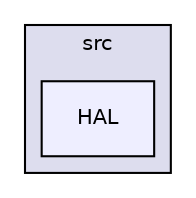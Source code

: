 digraph "C:/Users/Thomas/Documents/Arduino/libraries/uStepperSTM/src/HAL" {
  compound=true
  node [ fontsize="10", fontname="Helvetica"];
  edge [ labelfontsize="10", labelfontname="Helvetica"];
  subgraph clusterdir_68267d1309a1af8e8297ef4c3efbcdba {
    graph [ bgcolor="#ddddee", pencolor="black", label="src" fontname="Helvetica", fontsize="10", URL="dir_68267d1309a1af8e8297ef4c3efbcdba.html"]
  dir_7ebd55e50c14fd51de6fa090121df543 [shape=box, label="HAL", style="filled", fillcolor="#eeeeff", pencolor="black", URL="dir_7ebd55e50c14fd51de6fa090121df543.html"];
  }
}
